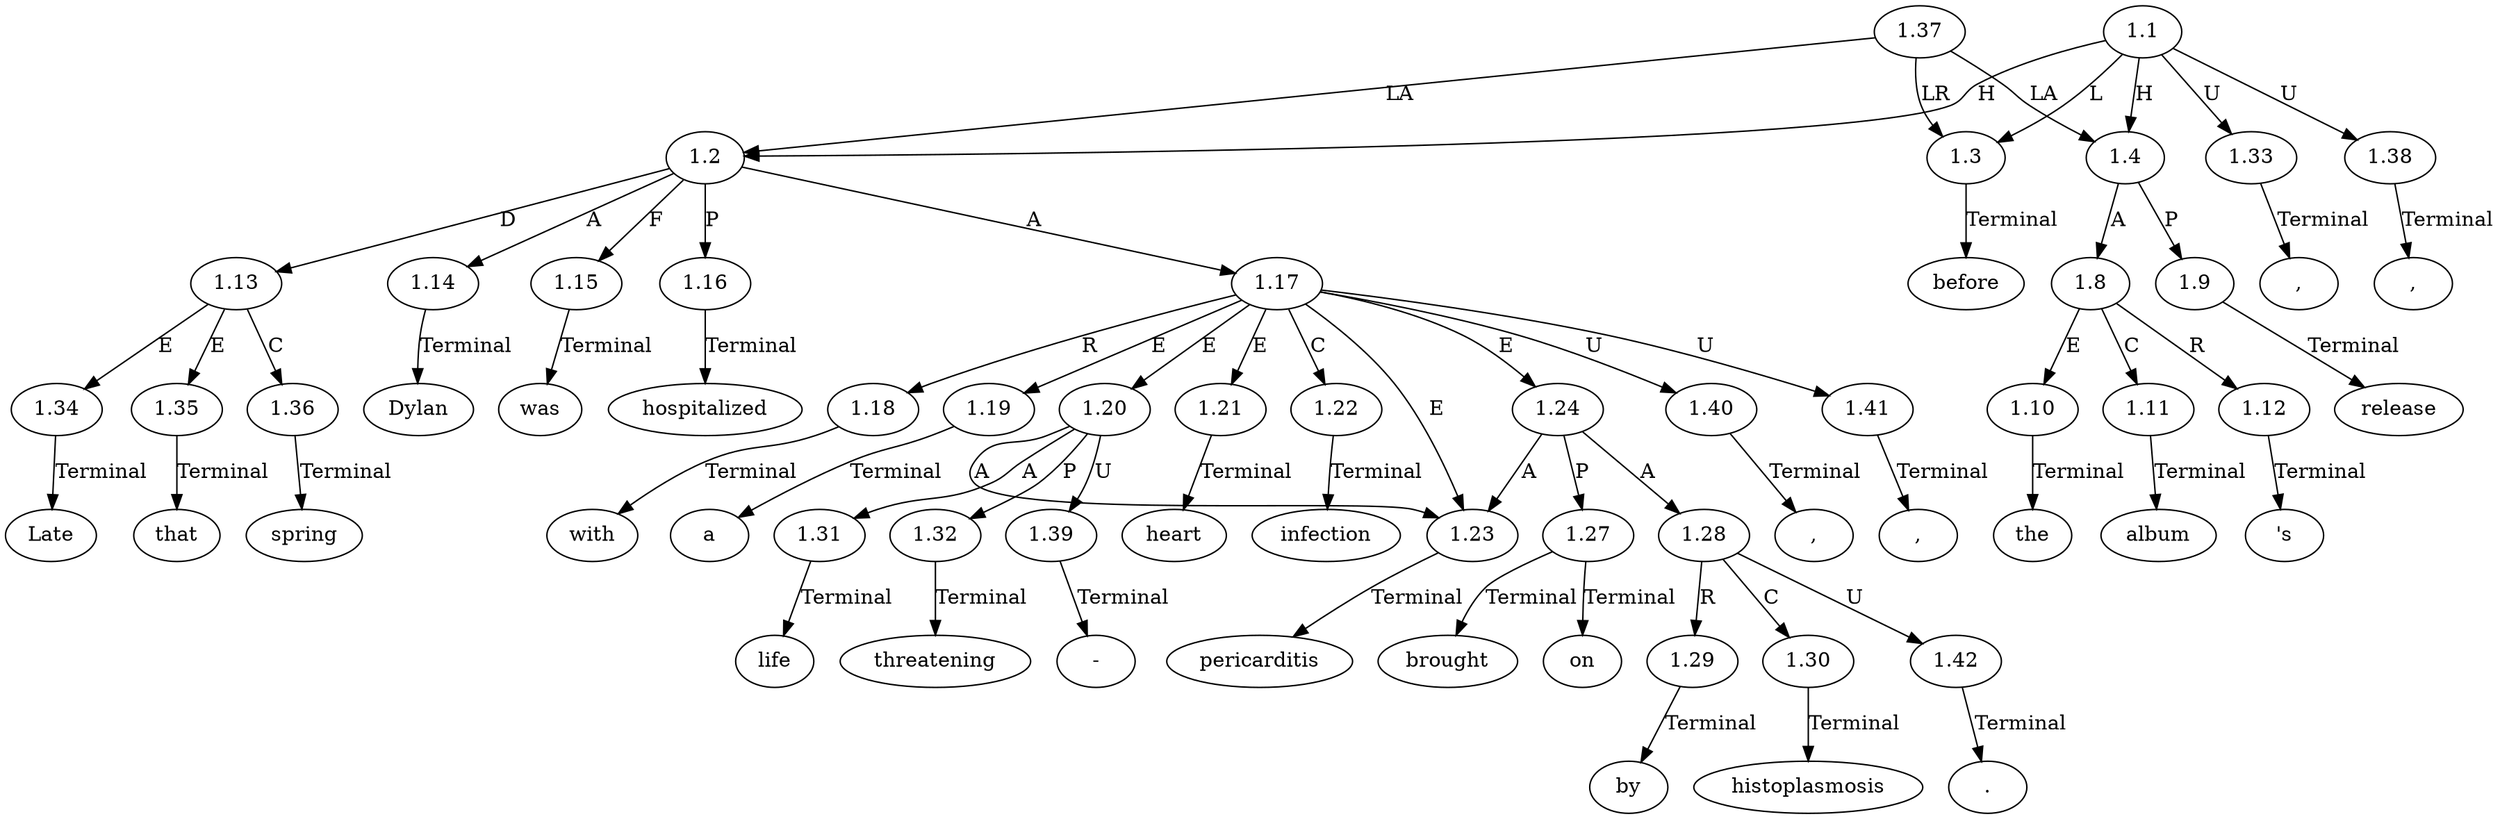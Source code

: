 // Graph
digraph {
	0.1 [label=Late ordering=out]
	0.10 [label="," ordering=out]
	0.11 [label=Dylan ordering=out]
	0.12 [label=was ordering=out]
	0.13 [label=hospitalized ordering=out]
	0.14 [label=with ordering=out]
	0.15 [label=a ordering=out]
	0.16 [label=life ordering=out]
	0.17 [label="-" ordering=out]
	0.18 [label=threatening ordering=out]
	0.19 [label=heart ordering=out]
	0.2 [label=that ordering=out]
	0.20 [label=infection ordering=out]
	0.21 [label="," ordering=out]
	0.22 [label=pericarditis ordering=out]
	0.23 [label="," ordering=out]
	0.24 [label=brought ordering=out]
	0.25 [label=on ordering=out]
	0.26 [label=by ordering=out]
	0.27 [label=histoplasmosis ordering=out]
	0.28 [label="." ordering=out]
	0.3 [label=spring ordering=out]
	0.4 [label="," ordering=out]
	0.5 [label=before ordering=out]
	0.6 [label=the ordering=out]
	0.7 [label=album ordering=out]
	0.8 [label="'s" ordering=out]
	0.9 [label=release ordering=out]
	1.1 [label=1.1 ordering=out]
	1.2 [label=1.2 ordering=out]
	1.3 [label=1.3 ordering=out]
	1.4 [label=1.4 ordering=out]
	1.8 [label=1.8 ordering=out]
	1.9 [label=1.9 ordering=out]
	1.10 [label=1.10 ordering=out]
	1.11 [label=1.11 ordering=out]
	1.12 [label=1.12 ordering=out]
	1.13 [label=1.13 ordering=out]
	1.14 [label=1.14 ordering=out]
	1.15 [label=1.15 ordering=out]
	1.16 [label=1.16 ordering=out]
	1.17 [label=1.17 ordering=out]
	1.18 [label=1.18 ordering=out]
	1.19 [label=1.19 ordering=out]
	1.20 [label=1.20 ordering=out]
	1.21 [label=1.21 ordering=out]
	1.22 [label=1.22 ordering=out]
	1.23 [label=1.23 ordering=out]
	1.24 [label=1.24 ordering=out]
	1.27 [label=1.27 ordering=out]
	1.28 [label=1.28 ordering=out]
	1.29 [label=1.29 ordering=out]
	1.30 [label=1.30 ordering=out]
	1.31 [label=1.31 ordering=out]
	1.32 [label=1.32 ordering=out]
	1.33 [label=1.33 ordering=out]
	1.34 [label=1.34 ordering=out]
	1.35 [label=1.35 ordering=out]
	1.36 [label=1.36 ordering=out]
	1.37 [label=1.37 ordering=out]
	1.38 [label=1.38 ordering=out]
	1.39 [label=1.39 ordering=out]
	1.40 [label=1.40 ordering=out]
	1.41 [label=1.41 ordering=out]
	1.42 [label=1.42 ordering=out]
	1.1 -> 1.2 [label=H ordering=out]
	1.1 -> 1.3 [label=L ordering=out]
	1.1 -> 1.4 [label=H ordering=out]
	1.1 -> 1.33 [label=U ordering=out]
	1.1 -> 1.38 [label=U ordering=out]
	1.2 -> 1.13 [label=D ordering=out]
	1.2 -> 1.14 [label=A ordering=out]
	1.2 -> 1.15 [label=F ordering=out]
	1.2 -> 1.16 [label=P ordering=out]
	1.2 -> 1.17 [label=A ordering=out]
	1.3 -> 0.5 [label=Terminal ordering=out]
	1.4 -> 1.8 [label=A ordering=out]
	1.4 -> 1.9 [label=P ordering=out]
	1.8 -> 1.10 [label=E ordering=out]
	1.8 -> 1.11 [label=C ordering=out]
	1.8 -> 1.12 [label=R ordering=out]
	1.9 -> 0.9 [label=Terminal ordering=out]
	1.10 -> 0.6 [label=Terminal ordering=out]
	1.11 -> 0.7 [label=Terminal ordering=out]
	1.12 -> 0.8 [label=Terminal ordering=out]
	1.13 -> 1.34 [label=E ordering=out]
	1.13 -> 1.35 [label=E ordering=out]
	1.13 -> 1.36 [label=C ordering=out]
	1.14 -> 0.11 [label=Terminal ordering=out]
	1.15 -> 0.12 [label=Terminal ordering=out]
	1.16 -> 0.13 [label=Terminal ordering=out]
	1.17 -> 1.18 [label=R ordering=out]
	1.17 -> 1.19 [label=E ordering=out]
	1.17 -> 1.20 [label=E ordering=out]
	1.17 -> 1.21 [label=E ordering=out]
	1.17 -> 1.22 [label=C ordering=out]
	1.17 -> 1.23 [label=E ordering=out]
	1.17 -> 1.24 [label=E ordering=out]
	1.17 -> 1.40 [label=U ordering=out]
	1.17 -> 1.41 [label=U ordering=out]
	1.18 -> 0.14 [label=Terminal ordering=out]
	1.19 -> 0.15 [label=Terminal ordering=out]
	1.20 -> 1.23 [label=A ordering=out]
	1.20 -> 1.31 [label=A ordering=out]
	1.20 -> 1.32 [label=P ordering=out]
	1.20 -> 1.39 [label=U ordering=out]
	1.21 -> 0.19 [label=Terminal ordering=out]
	1.22 -> 0.20 [label=Terminal ordering=out]
	1.23 -> 0.22 [label=Terminal ordering=out]
	1.24 -> 1.23 [label=A ordering=out]
	1.24 -> 1.27 [label=P ordering=out]
	1.24 -> 1.28 [label=A ordering=out]
	1.27 -> 0.24 [label=Terminal ordering=out]
	1.27 -> 0.25 [label=Terminal ordering=out]
	1.28 -> 1.29 [label=R ordering=out]
	1.28 -> 1.30 [label=C ordering=out]
	1.28 -> 1.42 [label=U ordering=out]
	1.29 -> 0.26 [label=Terminal ordering=out]
	1.30 -> 0.27 [label=Terminal ordering=out]
	1.31 -> 0.16 [label=Terminal ordering=out]
	1.32 -> 0.18 [label=Terminal ordering=out]
	1.33 -> 0.4 [label=Terminal ordering=out]
	1.34 -> 0.1 [label=Terminal ordering=out]
	1.35 -> 0.2 [label=Terminal ordering=out]
	1.36 -> 0.3 [label=Terminal ordering=out]
	1.37 -> 1.2 [label=LA ordering=out]
	1.37 -> 1.3 [label=LR ordering=out]
	1.37 -> 1.4 [label=LA ordering=out]
	1.38 -> 0.10 [label=Terminal ordering=out]
	1.39 -> 0.17 [label=Terminal ordering=out]
	1.40 -> 0.21 [label=Terminal ordering=out]
	1.41 -> 0.23 [label=Terminal ordering=out]
	1.42 -> 0.28 [label=Terminal ordering=out]
}
